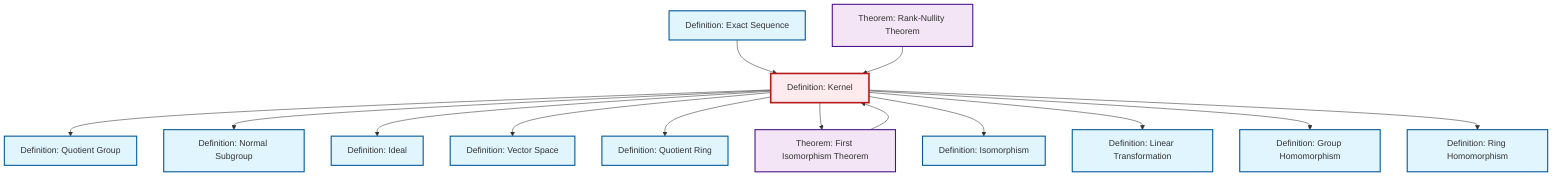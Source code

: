 graph TD
    classDef definition fill:#e1f5fe,stroke:#01579b,stroke-width:2px
    classDef theorem fill:#f3e5f5,stroke:#4a148c,stroke-width:2px
    classDef axiom fill:#fff3e0,stroke:#e65100,stroke-width:2px
    classDef example fill:#e8f5e9,stroke:#1b5e20,stroke-width:2px
    classDef current fill:#ffebee,stroke:#b71c1c,stroke-width:3px
    def-homomorphism["Definition: Group Homomorphism"]:::definition
    thm-rank-nullity["Theorem: Rank-Nullity Theorem"]:::theorem
    def-kernel["Definition: Kernel"]:::definition
    def-isomorphism["Definition: Isomorphism"]:::definition
    def-normal-subgroup["Definition: Normal Subgroup"]:::definition
    def-vector-space["Definition: Vector Space"]:::definition
    thm-first-isomorphism["Theorem: First Isomorphism Theorem"]:::theorem
    def-ring-homomorphism["Definition: Ring Homomorphism"]:::definition
    def-linear-transformation["Definition: Linear Transformation"]:::definition
    def-quotient-ring["Definition: Quotient Ring"]:::definition
    def-exact-sequence["Definition: Exact Sequence"]:::definition
    def-quotient-group["Definition: Quotient Group"]:::definition
    def-ideal["Definition: Ideal"]:::definition
    def-kernel --> def-quotient-group
    def-kernel --> def-normal-subgroup
    def-exact-sequence --> def-kernel
    def-kernel --> def-ideal
    def-kernel --> def-vector-space
    def-kernel --> def-quotient-ring
    def-kernel --> thm-first-isomorphism
    def-kernel --> def-isomorphism
    thm-rank-nullity --> def-kernel
    def-kernel --> def-linear-transformation
    def-kernel --> def-homomorphism
    def-kernel --> def-ring-homomorphism
    thm-first-isomorphism --> def-kernel
    class def-kernel current